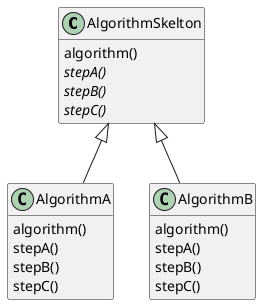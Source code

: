 @startuml TemplateMethodPattern
hide empty members

class AlgorithmSkelton{
    algorithm()
    {abstract} stepA()
    {abstract} stepB()
    {abstract} stepC()
}

class AlgorithmA{
    algorithm()
    stepA()
    stepB()
    stepC()
}

class AlgorithmB{
    algorithm()
    stepA()
    stepB()
    stepC()
}

AlgorithmSkelton <|-- AlgorithmA
AlgorithmSkelton <|-- AlgorithmB

@enduml